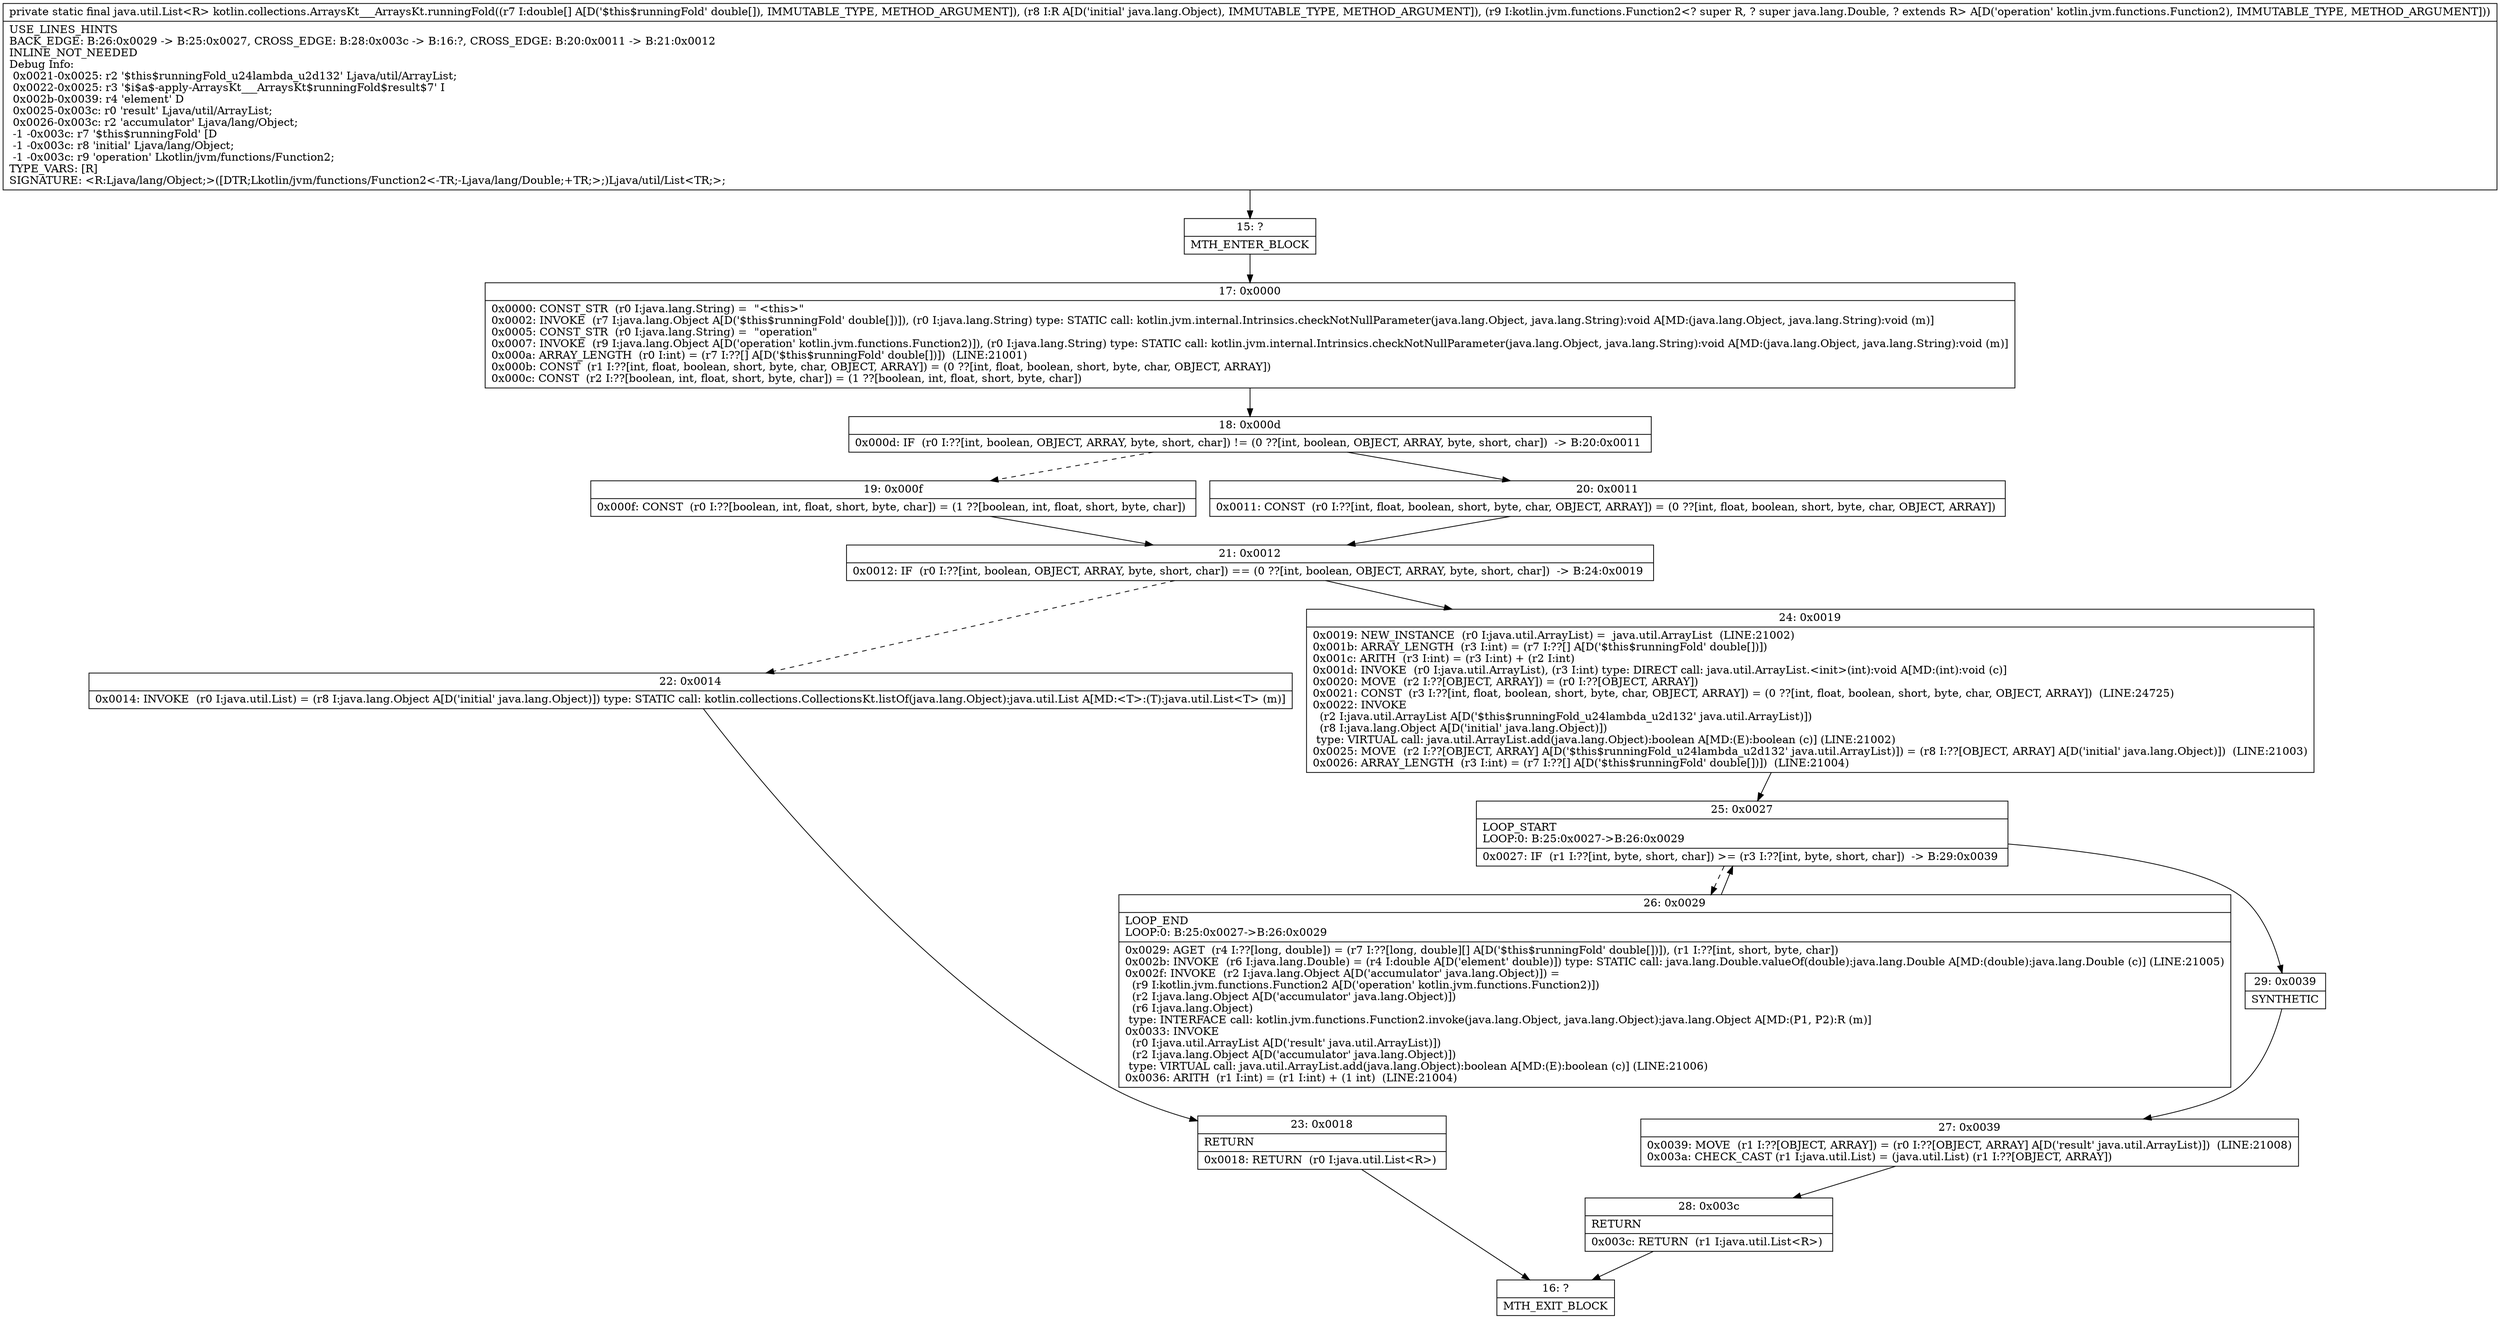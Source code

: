 digraph "CFG forkotlin.collections.ArraysKt___ArraysKt.runningFold([DLjava\/lang\/Object;Lkotlin\/jvm\/functions\/Function2;)Ljava\/util\/List;" {
Node_15 [shape=record,label="{15\:\ ?|MTH_ENTER_BLOCK\l}"];
Node_17 [shape=record,label="{17\:\ 0x0000|0x0000: CONST_STR  (r0 I:java.lang.String) =  \"\<this\>\" \l0x0002: INVOKE  (r7 I:java.lang.Object A[D('$this$runningFold' double[])]), (r0 I:java.lang.String) type: STATIC call: kotlin.jvm.internal.Intrinsics.checkNotNullParameter(java.lang.Object, java.lang.String):void A[MD:(java.lang.Object, java.lang.String):void (m)]\l0x0005: CONST_STR  (r0 I:java.lang.String) =  \"operation\" \l0x0007: INVOKE  (r9 I:java.lang.Object A[D('operation' kotlin.jvm.functions.Function2)]), (r0 I:java.lang.String) type: STATIC call: kotlin.jvm.internal.Intrinsics.checkNotNullParameter(java.lang.Object, java.lang.String):void A[MD:(java.lang.Object, java.lang.String):void (m)]\l0x000a: ARRAY_LENGTH  (r0 I:int) = (r7 I:??[] A[D('$this$runningFold' double[])])  (LINE:21001)\l0x000b: CONST  (r1 I:??[int, float, boolean, short, byte, char, OBJECT, ARRAY]) = (0 ??[int, float, boolean, short, byte, char, OBJECT, ARRAY]) \l0x000c: CONST  (r2 I:??[boolean, int, float, short, byte, char]) = (1 ??[boolean, int, float, short, byte, char]) \l}"];
Node_18 [shape=record,label="{18\:\ 0x000d|0x000d: IF  (r0 I:??[int, boolean, OBJECT, ARRAY, byte, short, char]) != (0 ??[int, boolean, OBJECT, ARRAY, byte, short, char])  \-\> B:20:0x0011 \l}"];
Node_19 [shape=record,label="{19\:\ 0x000f|0x000f: CONST  (r0 I:??[boolean, int, float, short, byte, char]) = (1 ??[boolean, int, float, short, byte, char]) \l}"];
Node_21 [shape=record,label="{21\:\ 0x0012|0x0012: IF  (r0 I:??[int, boolean, OBJECT, ARRAY, byte, short, char]) == (0 ??[int, boolean, OBJECT, ARRAY, byte, short, char])  \-\> B:24:0x0019 \l}"];
Node_22 [shape=record,label="{22\:\ 0x0014|0x0014: INVOKE  (r0 I:java.util.List) = (r8 I:java.lang.Object A[D('initial' java.lang.Object)]) type: STATIC call: kotlin.collections.CollectionsKt.listOf(java.lang.Object):java.util.List A[MD:\<T\>:(T):java.util.List\<T\> (m)]\l}"];
Node_23 [shape=record,label="{23\:\ 0x0018|RETURN\l|0x0018: RETURN  (r0 I:java.util.List\<R\>) \l}"];
Node_16 [shape=record,label="{16\:\ ?|MTH_EXIT_BLOCK\l}"];
Node_24 [shape=record,label="{24\:\ 0x0019|0x0019: NEW_INSTANCE  (r0 I:java.util.ArrayList) =  java.util.ArrayList  (LINE:21002)\l0x001b: ARRAY_LENGTH  (r3 I:int) = (r7 I:??[] A[D('$this$runningFold' double[])]) \l0x001c: ARITH  (r3 I:int) = (r3 I:int) + (r2 I:int) \l0x001d: INVOKE  (r0 I:java.util.ArrayList), (r3 I:int) type: DIRECT call: java.util.ArrayList.\<init\>(int):void A[MD:(int):void (c)]\l0x0020: MOVE  (r2 I:??[OBJECT, ARRAY]) = (r0 I:??[OBJECT, ARRAY]) \l0x0021: CONST  (r3 I:??[int, float, boolean, short, byte, char, OBJECT, ARRAY]) = (0 ??[int, float, boolean, short, byte, char, OBJECT, ARRAY])  (LINE:24725)\l0x0022: INVOKE  \l  (r2 I:java.util.ArrayList A[D('$this$runningFold_u24lambda_u2d132' java.util.ArrayList)])\l  (r8 I:java.lang.Object A[D('initial' java.lang.Object)])\l type: VIRTUAL call: java.util.ArrayList.add(java.lang.Object):boolean A[MD:(E):boolean (c)] (LINE:21002)\l0x0025: MOVE  (r2 I:??[OBJECT, ARRAY] A[D('$this$runningFold_u24lambda_u2d132' java.util.ArrayList)]) = (r8 I:??[OBJECT, ARRAY] A[D('initial' java.lang.Object)])  (LINE:21003)\l0x0026: ARRAY_LENGTH  (r3 I:int) = (r7 I:??[] A[D('$this$runningFold' double[])])  (LINE:21004)\l}"];
Node_25 [shape=record,label="{25\:\ 0x0027|LOOP_START\lLOOP:0: B:25:0x0027\-\>B:26:0x0029\l|0x0027: IF  (r1 I:??[int, byte, short, char]) \>= (r3 I:??[int, byte, short, char])  \-\> B:29:0x0039 \l}"];
Node_26 [shape=record,label="{26\:\ 0x0029|LOOP_END\lLOOP:0: B:25:0x0027\-\>B:26:0x0029\l|0x0029: AGET  (r4 I:??[long, double]) = (r7 I:??[long, double][] A[D('$this$runningFold' double[])]), (r1 I:??[int, short, byte, char]) \l0x002b: INVOKE  (r6 I:java.lang.Double) = (r4 I:double A[D('element' double)]) type: STATIC call: java.lang.Double.valueOf(double):java.lang.Double A[MD:(double):java.lang.Double (c)] (LINE:21005)\l0x002f: INVOKE  (r2 I:java.lang.Object A[D('accumulator' java.lang.Object)]) = \l  (r9 I:kotlin.jvm.functions.Function2 A[D('operation' kotlin.jvm.functions.Function2)])\l  (r2 I:java.lang.Object A[D('accumulator' java.lang.Object)])\l  (r6 I:java.lang.Object)\l type: INTERFACE call: kotlin.jvm.functions.Function2.invoke(java.lang.Object, java.lang.Object):java.lang.Object A[MD:(P1, P2):R (m)]\l0x0033: INVOKE  \l  (r0 I:java.util.ArrayList A[D('result' java.util.ArrayList)])\l  (r2 I:java.lang.Object A[D('accumulator' java.lang.Object)])\l type: VIRTUAL call: java.util.ArrayList.add(java.lang.Object):boolean A[MD:(E):boolean (c)] (LINE:21006)\l0x0036: ARITH  (r1 I:int) = (r1 I:int) + (1 int)  (LINE:21004)\l}"];
Node_29 [shape=record,label="{29\:\ 0x0039|SYNTHETIC\l}"];
Node_27 [shape=record,label="{27\:\ 0x0039|0x0039: MOVE  (r1 I:??[OBJECT, ARRAY]) = (r0 I:??[OBJECT, ARRAY] A[D('result' java.util.ArrayList)])  (LINE:21008)\l0x003a: CHECK_CAST (r1 I:java.util.List) = (java.util.List) (r1 I:??[OBJECT, ARRAY]) \l}"];
Node_28 [shape=record,label="{28\:\ 0x003c|RETURN\l|0x003c: RETURN  (r1 I:java.util.List\<R\>) \l}"];
Node_20 [shape=record,label="{20\:\ 0x0011|0x0011: CONST  (r0 I:??[int, float, boolean, short, byte, char, OBJECT, ARRAY]) = (0 ??[int, float, boolean, short, byte, char, OBJECT, ARRAY]) \l}"];
MethodNode[shape=record,label="{private static final java.util.List\<R\> kotlin.collections.ArraysKt___ArraysKt.runningFold((r7 I:double[] A[D('$this$runningFold' double[]), IMMUTABLE_TYPE, METHOD_ARGUMENT]), (r8 I:R A[D('initial' java.lang.Object), IMMUTABLE_TYPE, METHOD_ARGUMENT]), (r9 I:kotlin.jvm.functions.Function2\<? super R, ? super java.lang.Double, ? extends R\> A[D('operation' kotlin.jvm.functions.Function2), IMMUTABLE_TYPE, METHOD_ARGUMENT]))  | USE_LINES_HINTS\lBACK_EDGE: B:26:0x0029 \-\> B:25:0x0027, CROSS_EDGE: B:28:0x003c \-\> B:16:?, CROSS_EDGE: B:20:0x0011 \-\> B:21:0x0012\lINLINE_NOT_NEEDED\lDebug Info:\l  0x0021\-0x0025: r2 '$this$runningFold_u24lambda_u2d132' Ljava\/util\/ArrayList;\l  0x0022\-0x0025: r3 '$i$a$\-apply\-ArraysKt___ArraysKt$runningFold$result$7' I\l  0x002b\-0x0039: r4 'element' D\l  0x0025\-0x003c: r0 'result' Ljava\/util\/ArrayList;\l  0x0026\-0x003c: r2 'accumulator' Ljava\/lang\/Object;\l  \-1 \-0x003c: r7 '$this$runningFold' [D\l  \-1 \-0x003c: r8 'initial' Ljava\/lang\/Object;\l  \-1 \-0x003c: r9 'operation' Lkotlin\/jvm\/functions\/Function2;\lTYPE_VARS: [R]\lSIGNATURE: \<R:Ljava\/lang\/Object;\>([DTR;Lkotlin\/jvm\/functions\/Function2\<\-TR;\-Ljava\/lang\/Double;+TR;\>;)Ljava\/util\/List\<TR;\>;\l}"];
MethodNode -> Node_15;Node_15 -> Node_17;
Node_17 -> Node_18;
Node_18 -> Node_19[style=dashed];
Node_18 -> Node_20;
Node_19 -> Node_21;
Node_21 -> Node_22[style=dashed];
Node_21 -> Node_24;
Node_22 -> Node_23;
Node_23 -> Node_16;
Node_24 -> Node_25;
Node_25 -> Node_26[style=dashed];
Node_25 -> Node_29;
Node_26 -> Node_25;
Node_29 -> Node_27;
Node_27 -> Node_28;
Node_28 -> Node_16;
Node_20 -> Node_21;
}

